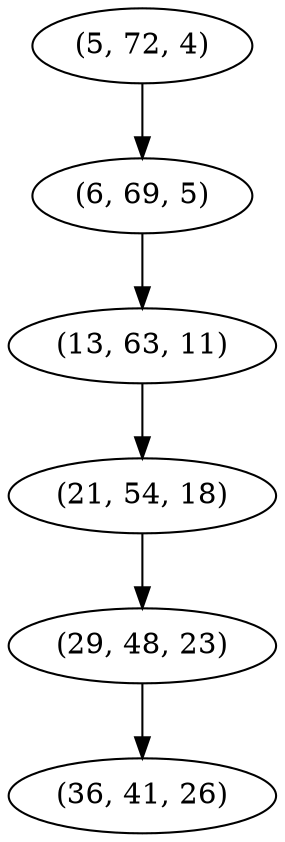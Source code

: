 digraph tree {
    "(5, 72, 4)";
    "(6, 69, 5)";
    "(13, 63, 11)";
    "(21, 54, 18)";
    "(29, 48, 23)";
    "(36, 41, 26)";
    "(5, 72, 4)" -> "(6, 69, 5)";
    "(6, 69, 5)" -> "(13, 63, 11)";
    "(13, 63, 11)" -> "(21, 54, 18)";
    "(21, 54, 18)" -> "(29, 48, 23)";
    "(29, 48, 23)" -> "(36, 41, 26)";
}

